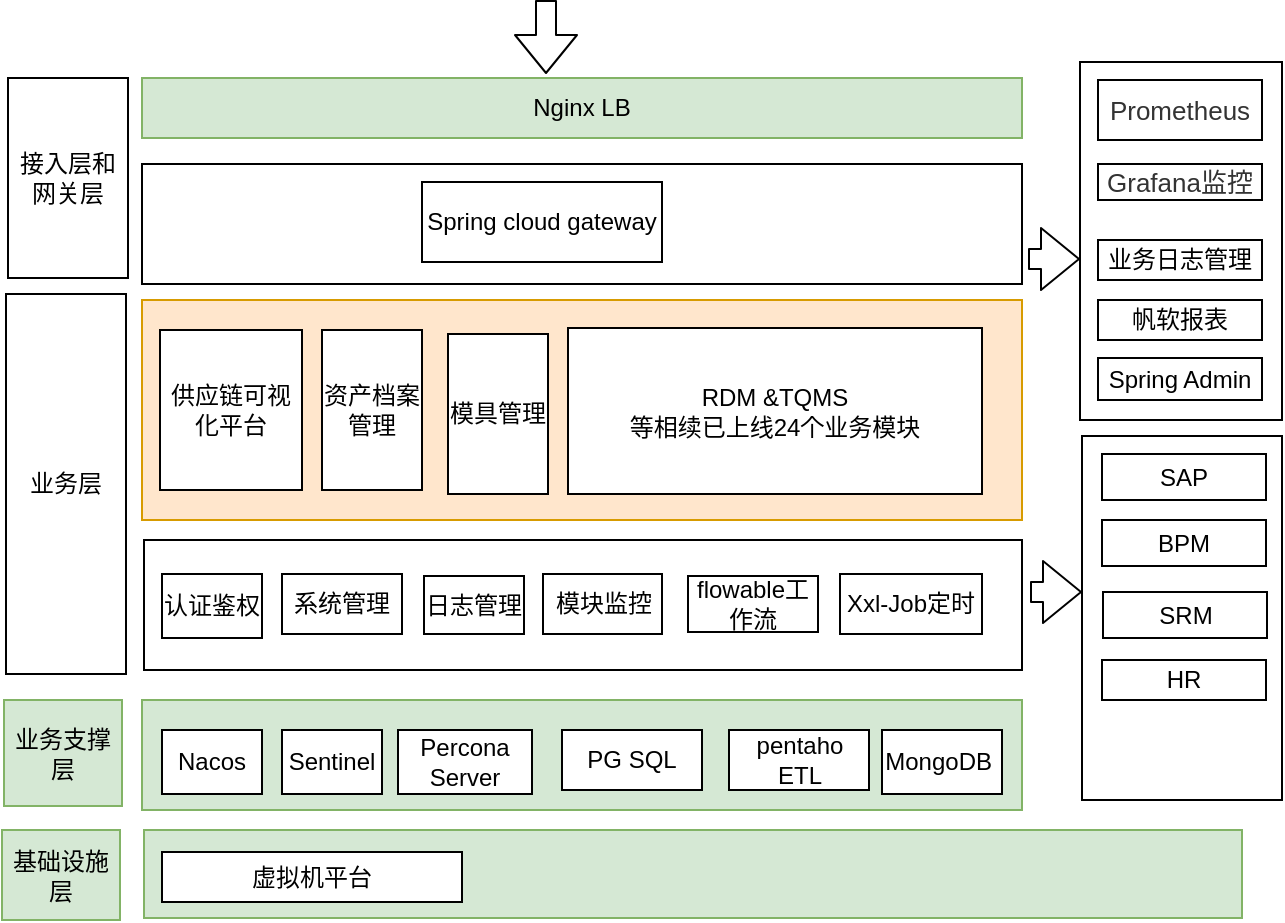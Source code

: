 <mxfile version="20.0.4" type="github">
  <diagram id="FreApOh0P8EAd21RDP0V" name="第 1 页">
    <mxGraphModel dx="976" dy="652" grid="1" gridSize="10" guides="1" tooltips="1" connect="1" arrows="1" fold="1" page="1" pageScale="1" pageWidth="827" pageHeight="1169" math="0" shadow="0">
      <root>
        <mxCell id="0" />
        <mxCell id="1" parent="0" />
        <mxCell id="PHS2nzalzjmnBimHt5p8-22" value="" style="rounded=0;whiteSpace=wrap;html=1;" parent="1" vertex="1">
          <mxGeometry x="121" y="340" width="439" height="65" as="geometry" />
        </mxCell>
        <mxCell id="2qADty-PDScpuY2AhweU-35" value="" style="rounded=0;whiteSpace=wrap;html=1;fillColor=#d5e8d4;strokeColor=#82b366;" parent="1" vertex="1">
          <mxGeometry x="121" y="485" width="549" height="44" as="geometry" />
        </mxCell>
        <mxCell id="2qADty-PDScpuY2AhweU-22" value="&lt;div align=&quot;left&quot;&gt;&lt;br&gt;&lt;/div&gt;" style="rounded=0;whiteSpace=wrap;html=1;" parent="1" vertex="1">
          <mxGeometry x="120" y="152" width="440" height="60" as="geometry" />
        </mxCell>
        <mxCell id="2qADty-PDScpuY2AhweU-21" value="" style="rounded=0;whiteSpace=wrap;html=1;fillColor=#ffe6cc;strokeColor=#d79b00;" parent="1" vertex="1">
          <mxGeometry x="120" y="220" width="440" height="110" as="geometry" />
        </mxCell>
        <mxCell id="2qADty-PDScpuY2AhweU-2" value="" style="shape=flexArrow;endArrow=classic;html=1;" parent="1" edge="1">
          <mxGeometry width="50" height="50" relative="1" as="geometry">
            <mxPoint x="322" y="70" as="sourcePoint" />
            <mxPoint x="322" y="107" as="targetPoint" />
          </mxGeometry>
        </mxCell>
        <mxCell id="2qADty-PDScpuY2AhweU-3" value="Nginx LB" style="rounded=0;whiteSpace=wrap;html=1;fillColor=#d5e8d4;strokeColor=#82b366;" parent="1" vertex="1">
          <mxGeometry x="120" y="109" width="440" height="30" as="geometry" />
        </mxCell>
        <mxCell id="2qADty-PDScpuY2AhweU-4" value="&lt;div&gt;Spring cloud gateway&lt;/div&gt;" style="rounded=0;whiteSpace=wrap;html=1;" parent="1" vertex="1">
          <mxGeometry x="260" y="161" width="120" height="40" as="geometry" />
        </mxCell>
        <mxCell id="2qADty-PDScpuY2AhweU-8" value="资产档案管理" style="rounded=0;whiteSpace=wrap;html=1;" parent="1" vertex="1">
          <mxGeometry x="210" y="235" width="50" height="80" as="geometry" />
        </mxCell>
        <mxCell id="2qADty-PDScpuY2AhweU-9" value="供应链可视化平台" style="rounded=0;whiteSpace=wrap;html=1;" parent="1" vertex="1">
          <mxGeometry x="129" y="235" width="71" height="80" as="geometry" />
        </mxCell>
        <mxCell id="2qADty-PDScpuY2AhweU-10" value="模具管理" style="rounded=0;whiteSpace=wrap;html=1;" parent="1" vertex="1">
          <mxGeometry x="273" y="237" width="50" height="80" as="geometry" />
        </mxCell>
        <mxCell id="2qADty-PDScpuY2AhweU-11" value="RDM &amp;amp;TQMS&lt;br&gt;等相续已上线24个业务模块" style="rounded=0;whiteSpace=wrap;html=1;" parent="1" vertex="1">
          <mxGeometry x="333" y="234" width="207" height="83" as="geometry" />
        </mxCell>
        <mxCell id="2qADty-PDScpuY2AhweU-14" value="虚拟机平台" style="rounded=0;whiteSpace=wrap;html=1;" parent="1" vertex="1">
          <mxGeometry x="130" y="496" width="150" height="25" as="geometry" />
        </mxCell>
        <mxCell id="2qADty-PDScpuY2AhweU-18" value="" style="rounded=0;whiteSpace=wrap;html=1;fillColor=#d5e8d4;strokeColor=#82b366;" parent="1" vertex="1">
          <mxGeometry x="120" y="420" width="440" height="55" as="geometry" />
        </mxCell>
        <mxCell id="2qADty-PDScpuY2AhweU-23" value="接入层和网关层" style="rounded=0;whiteSpace=wrap;html=1;" parent="1" vertex="1">
          <mxGeometry x="53" y="109" width="60" height="100" as="geometry" />
        </mxCell>
        <mxCell id="2qADty-PDScpuY2AhweU-26" value="业务层" style="rounded=0;whiteSpace=wrap;html=1;" parent="1" vertex="1">
          <mxGeometry x="52" y="217" width="60" height="190" as="geometry" />
        </mxCell>
        <mxCell id="2qADty-PDScpuY2AhweU-29" value="业务支撑层" style="rounded=0;whiteSpace=wrap;html=1;fillColor=#d5e8d4;strokeColor=#82b366;" parent="1" vertex="1">
          <mxGeometry x="51" y="420" width="59" height="53" as="geometry" />
        </mxCell>
        <mxCell id="2qADty-PDScpuY2AhweU-30" value="Nacos" style="rounded=0;whiteSpace=wrap;html=1;" parent="1" vertex="1">
          <mxGeometry x="130" y="435" width="50" height="32" as="geometry" />
        </mxCell>
        <mxCell id="2qADty-PDScpuY2AhweU-34" value="基础设施层" style="rounded=0;whiteSpace=wrap;html=1;fillColor=#d5e8d4;strokeColor=#82b366;" parent="1" vertex="1">
          <mxGeometry x="50" y="485" width="59" height="45" as="geometry" />
        </mxCell>
        <mxCell id="2qADty-PDScpuY2AhweU-45" value="Sentinel" style="rounded=0;whiteSpace=wrap;html=1;" parent="1" vertex="1">
          <mxGeometry x="190" y="435" width="50" height="32" as="geometry" />
        </mxCell>
        <mxCell id="2qADty-PDScpuY2AhweU-47" value="Percona Server" style="rounded=0;whiteSpace=wrap;html=1;" parent="1" vertex="1">
          <mxGeometry x="248" y="435" width="67" height="32" as="geometry" />
        </mxCell>
        <mxCell id="PHS2nzalzjmnBimHt5p8-1" value="PG SQL" style="rounded=0;whiteSpace=wrap;html=1;" parent="1" vertex="1">
          <mxGeometry x="330" y="435" width="70" height="30" as="geometry" />
        </mxCell>
        <mxCell id="PHS2nzalzjmnBimHt5p8-4" value="MongoDB&amp;nbsp;" style="rounded=0;whiteSpace=wrap;html=1;" parent="1" vertex="1">
          <mxGeometry x="490" y="435" width="60" height="32" as="geometry" />
        </mxCell>
        <mxCell id="PHS2nzalzjmnBimHt5p8-5" value="pentaho ETL" style="rounded=0;whiteSpace=wrap;html=1;" parent="1" vertex="1">
          <mxGeometry x="413.5" y="435" width="70" height="30" as="geometry" />
        </mxCell>
        <mxCell id="PHS2nzalzjmnBimHt5p8-6" value="日志管理" style="rounded=0;whiteSpace=wrap;html=1;" parent="1" vertex="1">
          <mxGeometry x="261" y="358" width="50" height="29" as="geometry" />
        </mxCell>
        <mxCell id="PHS2nzalzjmnBimHt5p8-7" value="模块监控" style="rounded=0;whiteSpace=wrap;html=1;" parent="1" vertex="1">
          <mxGeometry x="320.5" y="357" width="59.5" height="30" as="geometry" />
        </mxCell>
        <mxCell id="PHS2nzalzjmnBimHt5p8-8" value="flowable工作流" style="rounded=0;whiteSpace=wrap;html=1;" parent="1" vertex="1">
          <mxGeometry x="393" y="358" width="65" height="28" as="geometry" />
        </mxCell>
        <mxCell id="PHS2nzalzjmnBimHt5p8-9" value="认证鉴权" style="rounded=0;whiteSpace=wrap;html=1;" parent="1" vertex="1">
          <mxGeometry x="130" y="357" width="50" height="32" as="geometry" />
        </mxCell>
        <mxCell id="PHS2nzalzjmnBimHt5p8-11" value="系统管理" style="rounded=0;whiteSpace=wrap;html=1;" parent="1" vertex="1">
          <mxGeometry x="190" y="357" width="60" height="30" as="geometry" />
        </mxCell>
        <mxCell id="PHS2nzalzjmnBimHt5p8-16" value="Xxl-Job定时" style="rounded=0;whiteSpace=wrap;html=1;" parent="1" vertex="1">
          <mxGeometry x="469" y="357" width="71" height="30" as="geometry" />
        </mxCell>
        <mxCell id="PHS2nzalzjmnBimHt5p8-23" value="&lt;font color=&quot;#333333&quot; face=&quot;arial&quot;&gt;&lt;span style=&quot;font-size: 13px&quot;&gt;&lt;br&gt;&lt;/span&gt;&lt;/font&gt;" style="rounded=0;whiteSpace=wrap;html=1;" parent="1" vertex="1">
          <mxGeometry x="589" y="101" width="101" height="179" as="geometry" />
        </mxCell>
        <mxCell id="1HXbt5UckWOFF4F_JTtJ-9" value="&lt;span style=&quot;color: rgb(51, 51, 51); font-family: arial; font-size: 13px;&quot;&gt;Prometheus&lt;/span&gt;" style="rounded=0;whiteSpace=wrap;html=1;" vertex="1" parent="1">
          <mxGeometry x="598" y="110" width="82" height="30" as="geometry" />
        </mxCell>
        <mxCell id="1HXbt5UckWOFF4F_JTtJ-11" value="&lt;span style=&quot;color: rgb(51, 51, 51); font-family: arial; font-size: 13px;&quot;&gt;Grafana监控&lt;/span&gt;" style="rounded=0;whiteSpace=wrap;html=1;" vertex="1" parent="1">
          <mxGeometry x="598" y="152" width="82" height="18" as="geometry" />
        </mxCell>
        <mxCell id="1HXbt5UckWOFF4F_JTtJ-12" value="业务日志管理" style="rounded=0;whiteSpace=wrap;html=1;" vertex="1" parent="1">
          <mxGeometry x="598" y="190" width="82" height="20" as="geometry" />
        </mxCell>
        <mxCell id="1HXbt5UckWOFF4F_JTtJ-13" value="帆软报表" style="rounded=0;whiteSpace=wrap;html=1;" vertex="1" parent="1">
          <mxGeometry x="598" y="220" width="82" height="20" as="geometry" />
        </mxCell>
        <mxCell id="1HXbt5UckWOFF4F_JTtJ-15" value="Spring Admin" style="rounded=0;whiteSpace=wrap;html=1;" vertex="1" parent="1">
          <mxGeometry x="598" y="249" width="82" height="21" as="geometry" />
        </mxCell>
        <mxCell id="1HXbt5UckWOFF4F_JTtJ-18" value="" style="rounded=0;whiteSpace=wrap;html=1;" vertex="1" parent="1">
          <mxGeometry x="590" y="288" width="100" height="182" as="geometry" />
        </mxCell>
        <mxCell id="1HXbt5UckWOFF4F_JTtJ-20" value="SAP" style="rounded=0;whiteSpace=wrap;html=1;" vertex="1" parent="1">
          <mxGeometry x="600" y="297" width="82" height="23" as="geometry" />
        </mxCell>
        <mxCell id="1HXbt5UckWOFF4F_JTtJ-21" value="BPM" style="rounded=0;whiteSpace=wrap;html=1;" vertex="1" parent="1">
          <mxGeometry x="600" y="330" width="82" height="23" as="geometry" />
        </mxCell>
        <mxCell id="1HXbt5UckWOFF4F_JTtJ-22" value="SRM" style="rounded=0;whiteSpace=wrap;html=1;" vertex="1" parent="1">
          <mxGeometry x="600.5" y="366" width="82" height="23" as="geometry" />
        </mxCell>
        <mxCell id="1HXbt5UckWOFF4F_JTtJ-23" value="HR" style="rounded=0;whiteSpace=wrap;html=1;" vertex="1" parent="1">
          <mxGeometry x="600" y="400" width="82" height="20" as="geometry" />
        </mxCell>
        <mxCell id="1HXbt5UckWOFF4F_JTtJ-26" value="" style="shape=flexArrow;endArrow=classic;html=1;width=10;endSize=6;" edge="1" parent="1">
          <mxGeometry width="50" height="50" relative="1" as="geometry">
            <mxPoint x="564" y="366" as="sourcePoint" />
            <mxPoint x="590" y="366" as="targetPoint" />
          </mxGeometry>
        </mxCell>
        <mxCell id="1HXbt5UckWOFF4F_JTtJ-27" value="" style="shape=flexArrow;endArrow=classic;html=1;width=10;endSize=6;" edge="1" parent="1">
          <mxGeometry width="50" height="50" relative="1" as="geometry">
            <mxPoint x="563" y="199.5" as="sourcePoint" />
            <mxPoint x="589" y="199.5" as="targetPoint" />
          </mxGeometry>
        </mxCell>
      </root>
    </mxGraphModel>
  </diagram>
</mxfile>
